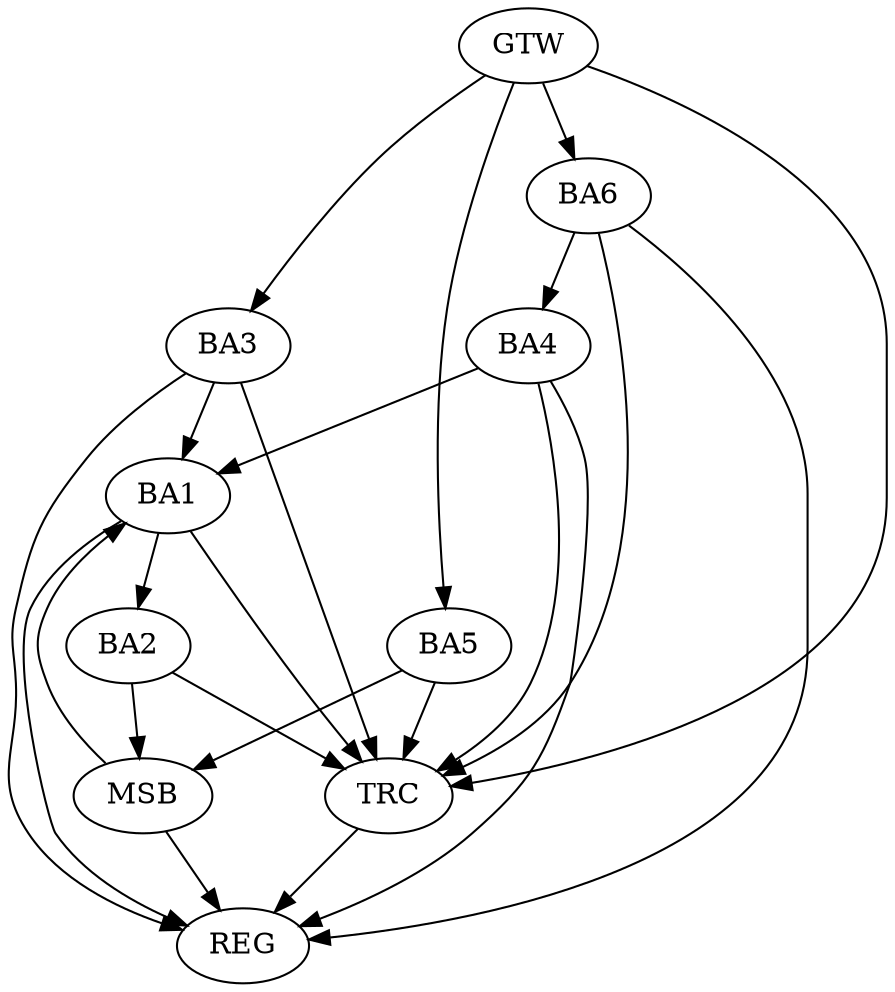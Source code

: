 strict digraph G {
  BA1 [ label="BA1" ];
  BA2 [ label="BA2" ];
  BA3 [ label="BA3" ];
  BA4 [ label="BA4" ];
  BA5 [ label="BA5" ];
  BA6 [ label="BA6" ];
  GTW [ label="GTW" ];
  REG [ label="REG" ];
  MSB [ label="MSB" ];
  TRC [ label="TRC" ];
  BA1 -> BA2;
  BA3 -> BA1;
  BA4 -> BA1;
  BA6 -> BA4;
  GTW -> BA3;
  GTW -> BA5;
  GTW -> BA6;
  BA1 -> REG;
  BA3 -> REG;
  BA4 -> REG;
  BA6 -> REG;
  BA2 -> MSB;
  MSB -> BA1;
  MSB -> REG;
  BA5 -> MSB;
  BA1 -> TRC;
  BA2 -> TRC;
  BA3 -> TRC;
  BA4 -> TRC;
  BA5 -> TRC;
  BA6 -> TRC;
  GTW -> TRC;
  TRC -> REG;
}
